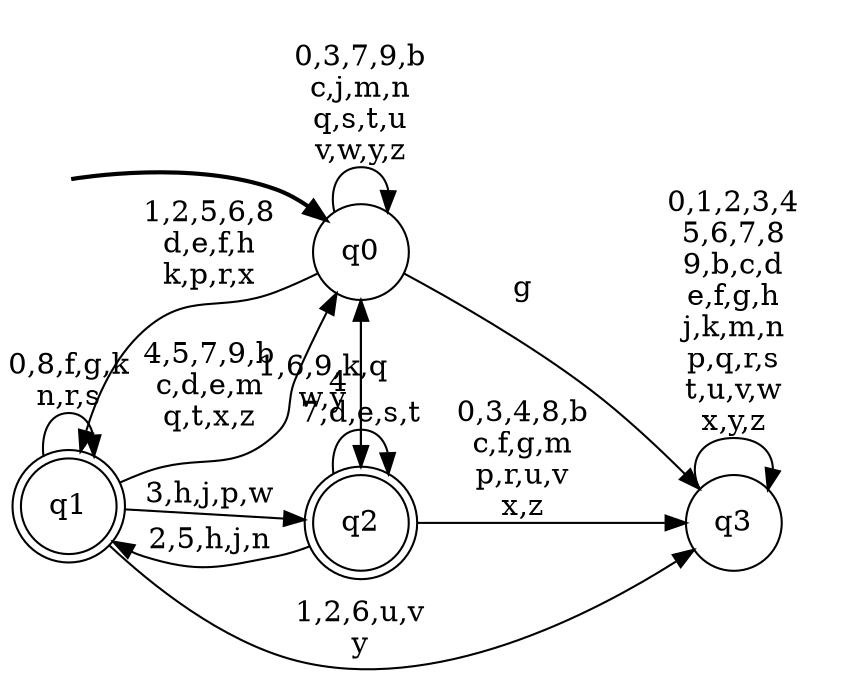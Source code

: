 digraph BlueStar {
__start0 [style = invis, shape = none, label = "", width = 0, height = 0];

rankdir=LR;
size="8,5";

s0 [style="filled", color="black", fillcolor="white" shape="circle", label="q0"];
s1 [style="rounded,filled", color="black", fillcolor="white" shape="doublecircle", label="q1"];
s2 [style="rounded,filled", color="black", fillcolor="white" shape="doublecircle", label="q2"];
s3 [style="filled", color="black", fillcolor="white" shape="circle", label="q3"];
subgraph cluster_main { 
	graph [pad=".75", ranksep="0.15", nodesep="0.15"];
	 style=invis; 
	__start0 -> s0 [penwidth=2];
}
s0 -> s0 [label="0,3,7,9,b\nc,j,m,n\nq,s,t,u\nv,w,y,z"];
s0 -> s1 [label="1,2,5,6,8\nd,e,f,h\nk,p,r,x"];
s0 -> s2 [label="4"];
s0 -> s3 [label="g"];
s1 -> s0 [label="4,5,7,9,b\nc,d,e,m\nq,t,x,z"];
s1 -> s1 [label="0,8,f,g,k\nn,r,s"];
s1 -> s2 [label="3,h,j,p,w"];
s1 -> s3 [label="1,2,6,u,v\ny"];
s2 -> s0 [label="1,6,9,k,q\nw,y"];
s2 -> s1 [label="2,5,h,j,n"];
s2 -> s2 [label="7,d,e,s,t"];
s2 -> s3 [label="0,3,4,8,b\nc,f,g,m\np,r,u,v\nx,z"];
s3 -> s3 [label="0,1,2,3,4\n5,6,7,8\n9,b,c,d\ne,f,g,h\nj,k,m,n\np,q,r,s\nt,u,v,w\nx,y,z"];

}